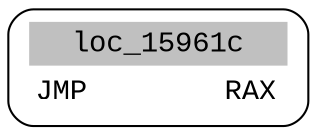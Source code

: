 digraph asm_graph {
1941 [
shape="Mrecord" fontname="Courier New"label =<<table border="0" cellborder="0" cellpadding="3"><tr><td align="center" colspan="2" bgcolor="grey">loc_15961c</td></tr><tr><td align="left">JMP        RAX</td></tr></table>> ];
}